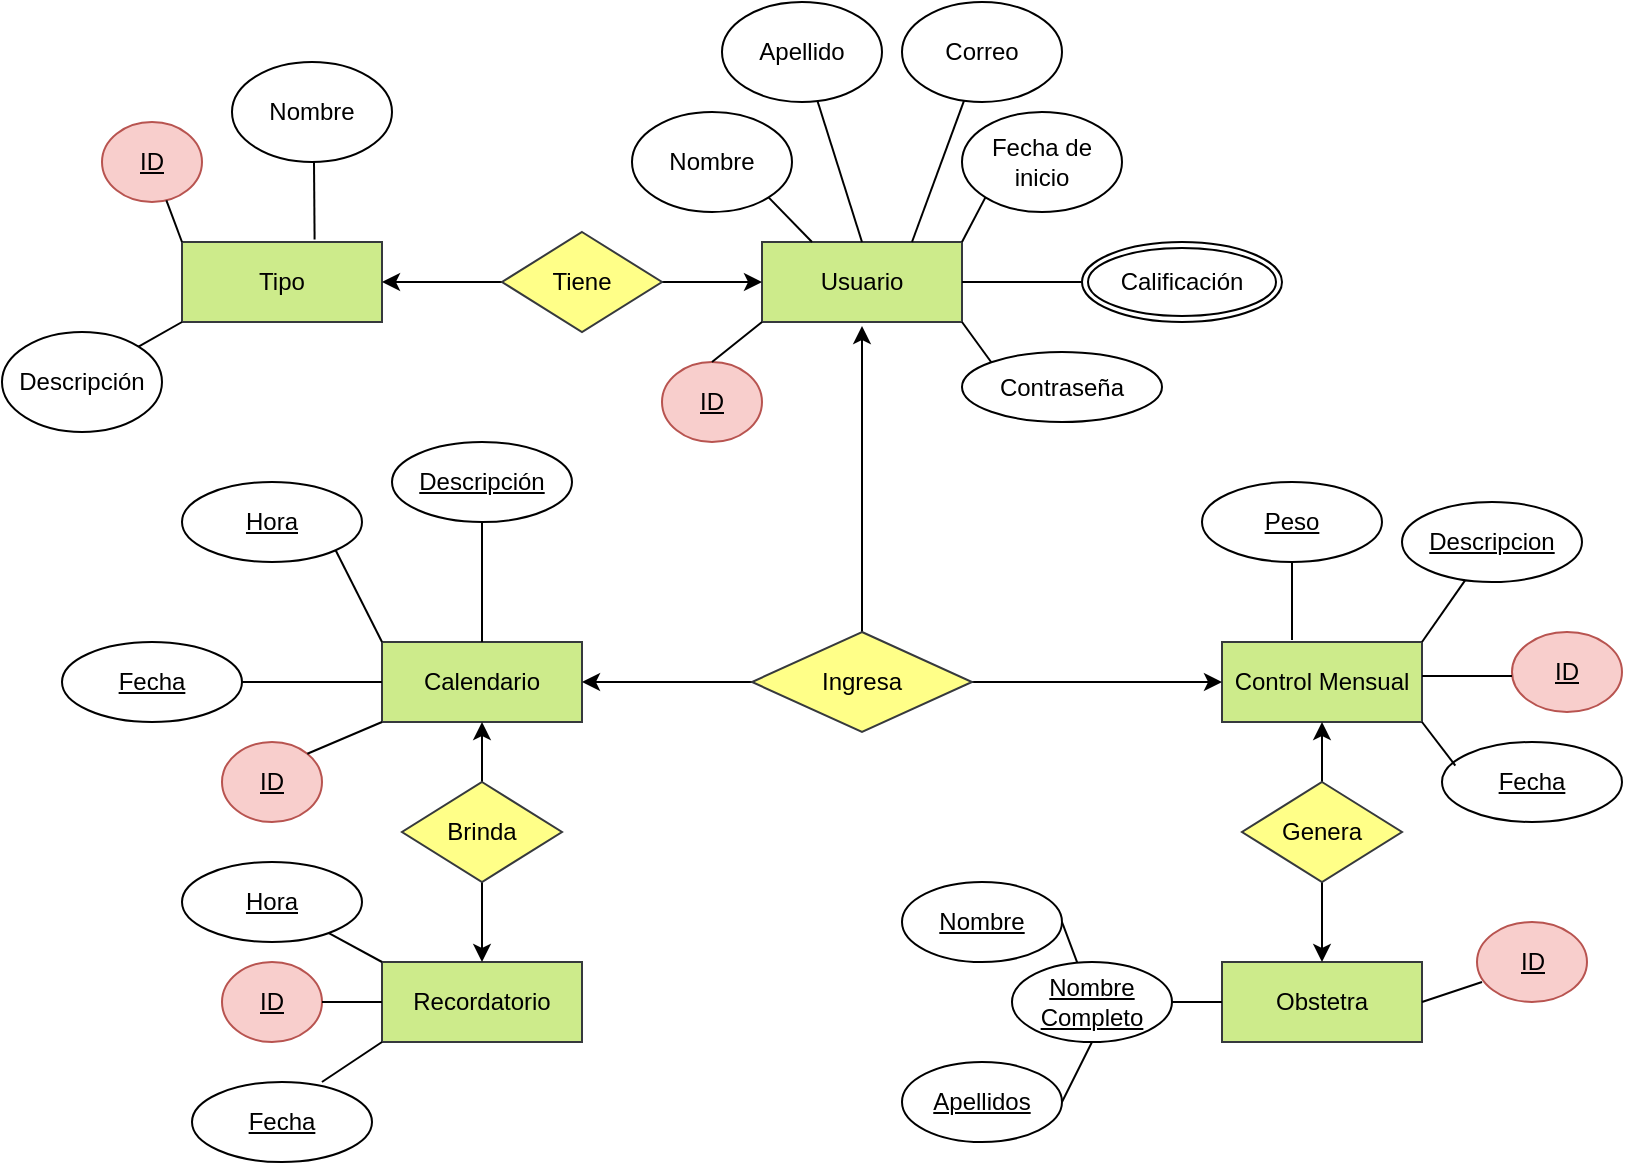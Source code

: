 <mxfile version="13.6.6" type="github">
  <diagram id="aTzf6-efnMEgUfTCw8PY" name="Page-1">
    <mxGraphModel dx="2009" dy="1862" grid="1" gridSize="10" guides="1" tooltips="1" connect="1" arrows="1" fold="1" page="1" pageScale="1" pageWidth="827" pageHeight="1169" math="0" shadow="0">
      <root>
        <mxCell id="0" />
        <mxCell id="1" parent="0" />
        <mxCell id="53Lpqn_PctSAP0vNrlrL-2" value="Tipo" style="whiteSpace=wrap;html=1;align=center;fillColor=#cdeb8b;strokeColor=#36393d;" parent="1" vertex="1">
          <mxGeometry x="60" y="80" width="100" height="40" as="geometry" />
        </mxCell>
        <mxCell id="53Lpqn_PctSAP0vNrlrL-3" value="Control Mensual" style="whiteSpace=wrap;html=1;align=center;fillColor=#cdeb8b;strokeColor=#36393d;" parent="1" vertex="1">
          <mxGeometry x="580" y="280" width="100" height="40" as="geometry" />
        </mxCell>
        <mxCell id="53Lpqn_PctSAP0vNrlrL-4" value="Usuario" style="whiteSpace=wrap;html=1;align=center;fillColor=#cdeb8b;strokeColor=#36393d;" parent="1" vertex="1">
          <mxGeometry x="350" y="80" width="100" height="40" as="geometry" />
        </mxCell>
        <mxCell id="53Lpqn_PctSAP0vNrlrL-6" value="Calendario" style="whiteSpace=wrap;html=1;align=center;fillColor=#cdeb8b;strokeColor=#36393d;" parent="1" vertex="1">
          <mxGeometry x="160" y="280" width="100" height="40" as="geometry" />
        </mxCell>
        <mxCell id="53Lpqn_PctSAP0vNrlrL-7" value="Recordatorio" style="whiteSpace=wrap;html=1;align=center;fillColor=#cdeb8b;strokeColor=#36393d;" parent="1" vertex="1">
          <mxGeometry x="160" y="440" width="100" height="40" as="geometry" />
        </mxCell>
        <mxCell id="53Lpqn_PctSAP0vNrlrL-8" value="Obstetra" style="whiteSpace=wrap;html=1;align=center;fillColor=#cdeb8b;strokeColor=#36393d;" parent="1" vertex="1">
          <mxGeometry x="580" y="440" width="100" height="40" as="geometry" />
        </mxCell>
        <mxCell id="53Lpqn_PctSAP0vNrlrL-16" style="edgeStyle=orthogonalEdgeStyle;rounded=0;orthogonalLoop=1;jettySize=auto;html=1;exitX=0;exitY=0.5;exitDx=0;exitDy=0;entryX=1;entryY=0.5;entryDx=0;entryDy=0;" parent="1" source="53Lpqn_PctSAP0vNrlrL-9" target="53Lpqn_PctSAP0vNrlrL-2" edge="1">
          <mxGeometry relative="1" as="geometry" />
        </mxCell>
        <mxCell id="53Lpqn_PctSAP0vNrlrL-18" style="edgeStyle=orthogonalEdgeStyle;rounded=0;orthogonalLoop=1;jettySize=auto;html=1;entryX=0;entryY=0.5;entryDx=0;entryDy=0;" parent="1" source="53Lpqn_PctSAP0vNrlrL-9" target="53Lpqn_PctSAP0vNrlrL-4" edge="1">
          <mxGeometry relative="1" as="geometry" />
        </mxCell>
        <mxCell id="53Lpqn_PctSAP0vNrlrL-9" value="Tiene" style="shape=rhombus;perimeter=rhombusPerimeter;whiteSpace=wrap;html=1;align=center;fillColor=#ffff88;strokeColor=#36393d;" parent="1" vertex="1">
          <mxGeometry x="220" y="75" width="80" height="50" as="geometry" />
        </mxCell>
        <mxCell id="53Lpqn_PctSAP0vNrlrL-30" style="edgeStyle=orthogonalEdgeStyle;rounded=0;orthogonalLoop=1;jettySize=auto;html=1;entryX=0.5;entryY=1;entryDx=0;entryDy=0;" parent="1" source="53Lpqn_PctSAP0vNrlrL-11" target="53Lpqn_PctSAP0vNrlrL-3" edge="1">
          <mxGeometry relative="1" as="geometry" />
        </mxCell>
        <mxCell id="53Lpqn_PctSAP0vNrlrL-31" style="edgeStyle=orthogonalEdgeStyle;rounded=0;orthogonalLoop=1;jettySize=auto;html=1;entryX=0.5;entryY=0;entryDx=0;entryDy=0;" parent="1" source="53Lpqn_PctSAP0vNrlrL-11" target="53Lpqn_PctSAP0vNrlrL-8" edge="1">
          <mxGeometry relative="1" as="geometry" />
        </mxCell>
        <mxCell id="53Lpqn_PctSAP0vNrlrL-11" value="Genera" style="shape=rhombus;perimeter=rhombusPerimeter;whiteSpace=wrap;html=1;align=center;fillColor=#ffff88;strokeColor=#36393d;" parent="1" vertex="1">
          <mxGeometry x="590" y="350" width="80" height="50" as="geometry" />
        </mxCell>
        <mxCell id="53Lpqn_PctSAP0vNrlrL-28" style="edgeStyle=orthogonalEdgeStyle;rounded=0;orthogonalLoop=1;jettySize=auto;html=1;entryX=0.5;entryY=1;entryDx=0;entryDy=0;" parent="1" source="53Lpqn_PctSAP0vNrlrL-12" target="53Lpqn_PctSAP0vNrlrL-6" edge="1">
          <mxGeometry relative="1" as="geometry" />
        </mxCell>
        <mxCell id="53Lpqn_PctSAP0vNrlrL-29" style="edgeStyle=orthogonalEdgeStyle;rounded=0;orthogonalLoop=1;jettySize=auto;html=1;" parent="1" source="53Lpqn_PctSAP0vNrlrL-12" target="53Lpqn_PctSAP0vNrlrL-7" edge="1">
          <mxGeometry relative="1" as="geometry" />
        </mxCell>
        <mxCell id="53Lpqn_PctSAP0vNrlrL-12" value="Brinda" style="shape=rhombus;perimeter=rhombusPerimeter;whiteSpace=wrap;html=1;align=center;fillColor=#ffff88;strokeColor=#36393d;" parent="1" vertex="1">
          <mxGeometry x="170" y="350" width="80" height="50" as="geometry" />
        </mxCell>
        <mxCell id="53Lpqn_PctSAP0vNrlrL-23" style="edgeStyle=orthogonalEdgeStyle;rounded=0;orthogonalLoop=1;jettySize=auto;html=1;" parent="1" source="53Lpqn_PctSAP0vNrlrL-13" edge="1">
          <mxGeometry relative="1" as="geometry">
            <mxPoint x="400" y="122" as="targetPoint" />
            <Array as="points">
              <mxPoint x="400" y="122" />
            </Array>
          </mxGeometry>
        </mxCell>
        <mxCell id="XFTTshYTECg395MuvxWF-5" style="edgeStyle=orthogonalEdgeStyle;rounded=0;orthogonalLoop=1;jettySize=auto;html=1;entryX=1;entryY=0.5;entryDx=0;entryDy=0;" edge="1" parent="1" source="53Lpqn_PctSAP0vNrlrL-13" target="53Lpqn_PctSAP0vNrlrL-6">
          <mxGeometry relative="1" as="geometry" />
        </mxCell>
        <mxCell id="XFTTshYTECg395MuvxWF-6" style="edgeStyle=orthogonalEdgeStyle;rounded=0;orthogonalLoop=1;jettySize=auto;html=1;entryX=0;entryY=0.5;entryDx=0;entryDy=0;" edge="1" parent="1" source="53Lpqn_PctSAP0vNrlrL-13" target="53Lpqn_PctSAP0vNrlrL-3">
          <mxGeometry relative="1" as="geometry" />
        </mxCell>
        <mxCell id="53Lpqn_PctSAP0vNrlrL-13" value="Ingresa" style="shape=rhombus;perimeter=rhombusPerimeter;whiteSpace=wrap;html=1;align=center;fillColor=#ffff88;strokeColor=#36393d;" parent="1" vertex="1">
          <mxGeometry x="345" y="275" width="110" height="50" as="geometry" />
        </mxCell>
        <mxCell id="53Lpqn_PctSAP0vNrlrL-39" value="ID" style="ellipse;whiteSpace=wrap;html=1;align=center;fontStyle=4;fillColor=#f8cecc;strokeColor=#b85450;" parent="1" vertex="1">
          <mxGeometry x="20" y="20" width="50" height="40" as="geometry" />
        </mxCell>
        <mxCell id="53Lpqn_PctSAP0vNrlrL-42" value="ID" style="ellipse;whiteSpace=wrap;html=1;align=center;fontStyle=4;fillColor=#f8cecc;strokeColor=#b85450;" parent="1" vertex="1">
          <mxGeometry x="80" y="330" width="50" height="40" as="geometry" />
        </mxCell>
        <mxCell id="53Lpqn_PctSAP0vNrlrL-43" value="ID" style="ellipse;whiteSpace=wrap;html=1;align=center;fontStyle=4;fillColor=#f8cecc;strokeColor=#b85450;" parent="1" vertex="1">
          <mxGeometry x="80" y="440" width="50" height="40" as="geometry" />
        </mxCell>
        <mxCell id="53Lpqn_PctSAP0vNrlrL-44" value="ID" style="ellipse;whiteSpace=wrap;html=1;align=center;fontStyle=4;fillColor=#f8cecc;strokeColor=#b85450;" parent="1" vertex="1">
          <mxGeometry x="707.5" y="420" width="55" height="40" as="geometry" />
        </mxCell>
        <mxCell id="53Lpqn_PctSAP0vNrlrL-46" value="ID" style="ellipse;whiteSpace=wrap;html=1;align=center;fontStyle=4;fillColor=#f8cecc;strokeColor=#b85450;" parent="1" vertex="1">
          <mxGeometry x="300" y="140" width="50" height="40" as="geometry" />
        </mxCell>
        <mxCell id="53Lpqn_PctSAP0vNrlrL-48" value="Contraseña" style="ellipse;whiteSpace=wrap;html=1;align=center;" parent="1" vertex="1">
          <mxGeometry x="450" y="135" width="100" height="35" as="geometry" />
        </mxCell>
        <mxCell id="53Lpqn_PctSAP0vNrlrL-50" value="Nombre" style="ellipse;whiteSpace=wrap;html=1;align=center;" parent="1" vertex="1">
          <mxGeometry x="85" y="-10" width="80" height="50" as="geometry" />
        </mxCell>
        <mxCell id="53Lpqn_PctSAP0vNrlrL-51" value="Nombre" style="ellipse;whiteSpace=wrap;html=1;align=center;" parent="1" vertex="1">
          <mxGeometry x="285" y="15" width="80" height="50" as="geometry" />
        </mxCell>
        <mxCell id="53Lpqn_PctSAP0vNrlrL-52" value="Apellido" style="ellipse;whiteSpace=wrap;html=1;align=center;" parent="1" vertex="1">
          <mxGeometry x="330" y="-40" width="80" height="50" as="geometry" />
        </mxCell>
        <mxCell id="53Lpqn_PctSAP0vNrlrL-53" value="Correo" style="ellipse;whiteSpace=wrap;html=1;align=center;" parent="1" vertex="1">
          <mxGeometry x="420" y="-40" width="80" height="50" as="geometry" />
        </mxCell>
        <mxCell id="53Lpqn_PctSAP0vNrlrL-54" value="Fecha de inicio" style="ellipse;whiteSpace=wrap;html=1;align=center;" parent="1" vertex="1">
          <mxGeometry x="450" y="15" width="80" height="50" as="geometry" />
        </mxCell>
        <mxCell id="53Lpqn_PctSAP0vNrlrL-57" value="ID" style="ellipse;whiteSpace=wrap;html=1;align=center;fontStyle=4;fillColor=#f8cecc;strokeColor=#b85450;" parent="1" vertex="1">
          <mxGeometry x="725" y="275" width="55" height="40" as="geometry" />
        </mxCell>
        <mxCell id="53Lpqn_PctSAP0vNrlrL-61" value="Nombre&lt;br&gt;Completo" style="ellipse;whiteSpace=wrap;html=1;align=center;fontStyle=4;" parent="1" vertex="1">
          <mxGeometry x="475" y="440" width="80" height="40" as="geometry" />
        </mxCell>
        <mxCell id="53Lpqn_PctSAP0vNrlrL-62" value="Apellidos" style="ellipse;whiteSpace=wrap;html=1;align=center;fontStyle=4;" parent="1" vertex="1">
          <mxGeometry x="420" y="490" width="80" height="40" as="geometry" />
        </mxCell>
        <mxCell id="53Lpqn_PctSAP0vNrlrL-63" value="Nombre" style="ellipse;whiteSpace=wrap;html=1;align=center;fontStyle=4;" parent="1" vertex="1">
          <mxGeometry x="420" y="400" width="80" height="40" as="geometry" />
        </mxCell>
        <mxCell id="53Lpqn_PctSAP0vNrlrL-64" value="Hora" style="ellipse;whiteSpace=wrap;html=1;align=center;fontStyle=4;" parent="1" vertex="1">
          <mxGeometry x="60" y="200" width="90" height="40" as="geometry" />
        </mxCell>
        <mxCell id="53Lpqn_PctSAP0vNrlrL-66" value="Fecha" style="ellipse;whiteSpace=wrap;html=1;align=center;fontStyle=4;" parent="1" vertex="1">
          <mxGeometry y="280" width="90" height="40" as="geometry" />
        </mxCell>
        <mxCell id="53Lpqn_PctSAP0vNrlrL-67" value="Peso&lt;span style=&quot;color: rgba(0 , 0 , 0 , 0) ; font-family: monospace ; font-size: 0px&quot;&gt;%3CmxGraphModel%3E%3Croot%3E%3CmxCell%20id%3D%220%22%2F%3E%3CmxCell%20id%3D%221%22%20parent%3D%220%22%2F%3E%3CmxCell%20id%3D%222%22%20value%3D%22Fecha%22%20style%3D%22ellipse%3BwhiteSpace%3Dwrap%3Bhtml%3D1%3Balign%3Dcenter%3BfontStyle%3D4%3B%22%20vertex%3D%221%22%20parent%3D%221%22%3E%3CmxGeometry%20x%3D%2240%22%20y%3D%22260%22%20width%3D%2290%22%20height%3D%2240%22%20as%3D%22geometry%22%2F%3E%3C%2FmxCell%3E%3C%2Froot%3E%3C%2FmxGraphModel%3E&lt;/span&gt;" style="ellipse;whiteSpace=wrap;html=1;align=center;fontStyle=4;" parent="1" vertex="1">
          <mxGeometry x="570" y="200" width="90" height="40" as="geometry" />
        </mxCell>
        <mxCell id="53Lpqn_PctSAP0vNrlrL-68" value="Fecha" style="ellipse;whiteSpace=wrap;html=1;align=center;fontStyle=4;" parent="1" vertex="1">
          <mxGeometry x="65" y="500" width="90" height="40" as="geometry" />
        </mxCell>
        <mxCell id="53Lpqn_PctSAP0vNrlrL-69" value="Hora" style="ellipse;whiteSpace=wrap;html=1;align=center;fontStyle=4;" parent="1" vertex="1">
          <mxGeometry x="60" y="390" width="90" height="40" as="geometry" />
        </mxCell>
        <mxCell id="53Lpqn_PctSAP0vNrlrL-70" value="Descripcion" style="ellipse;whiteSpace=wrap;html=1;align=center;fontStyle=4;" parent="1" vertex="1">
          <mxGeometry x="670" y="210" width="90" height="40" as="geometry" />
        </mxCell>
        <mxCell id="53Lpqn_PctSAP0vNrlrL-71" value="Fecha" style="ellipse;whiteSpace=wrap;html=1;align=center;fontStyle=4;" parent="1" vertex="1">
          <mxGeometry x="690" y="330" width="90" height="40" as="geometry" />
        </mxCell>
        <mxCell id="53Lpqn_PctSAP0vNrlrL-72" value="Descripción" style="ellipse;whiteSpace=wrap;html=1;align=center;fontStyle=4;" parent="1" vertex="1">
          <mxGeometry x="165" y="180" width="90" height="40" as="geometry" />
        </mxCell>
        <mxCell id="53Lpqn_PctSAP0vNrlrL-73" value="" style="endArrow=none;html=1;rounded=0;exitX=0;exitY=0;exitDx=0;exitDy=0;" parent="1" source="53Lpqn_PctSAP0vNrlrL-7" target="53Lpqn_PctSAP0vNrlrL-69" edge="1">
          <mxGeometry relative="1" as="geometry">
            <mxPoint x="300" y="410" as="sourcePoint" />
            <mxPoint x="460" y="410" as="targetPoint" />
          </mxGeometry>
        </mxCell>
        <mxCell id="53Lpqn_PctSAP0vNrlrL-74" value="" style="endArrow=none;html=1;rounded=0;entryX=1;entryY=0.5;entryDx=0;entryDy=0;" parent="1" source="53Lpqn_PctSAP0vNrlrL-61" target="53Lpqn_PctSAP0vNrlrL-63" edge="1">
          <mxGeometry relative="1" as="geometry">
            <mxPoint x="170" y="450" as="sourcePoint" />
            <mxPoint x="143.425" y="435.505" as="targetPoint" />
          </mxGeometry>
        </mxCell>
        <mxCell id="53Lpqn_PctSAP0vNrlrL-75" value="" style="endArrow=none;html=1;rounded=0;exitX=0;exitY=0.5;exitDx=0;exitDy=0;entryX=1;entryY=0.5;entryDx=0;entryDy=0;" parent="1" source="53Lpqn_PctSAP0vNrlrL-7" target="53Lpqn_PctSAP0vNrlrL-43" edge="1">
          <mxGeometry relative="1" as="geometry">
            <mxPoint x="180" y="460" as="sourcePoint" />
            <mxPoint x="153.425" y="445.505" as="targetPoint" />
          </mxGeometry>
        </mxCell>
        <mxCell id="53Lpqn_PctSAP0vNrlrL-76" value="" style="endArrow=none;html=1;rounded=0;exitX=0;exitY=0.5;exitDx=0;exitDy=0;entryX=1;entryY=0.5;entryDx=0;entryDy=0;" parent="1" source="53Lpqn_PctSAP0vNrlrL-8" target="53Lpqn_PctSAP0vNrlrL-61" edge="1">
          <mxGeometry relative="1" as="geometry">
            <mxPoint x="190" y="470" as="sourcePoint" />
            <mxPoint x="560" y="456" as="targetPoint" />
          </mxGeometry>
        </mxCell>
        <mxCell id="53Lpqn_PctSAP0vNrlrL-77" value="" style="endArrow=none;html=1;rounded=0;exitX=0.5;exitY=1;exitDx=0;exitDy=0;entryX=1;entryY=0.5;entryDx=0;entryDy=0;" parent="1" source="53Lpqn_PctSAP0vNrlrL-61" target="53Lpqn_PctSAP0vNrlrL-62" edge="1">
          <mxGeometry relative="1" as="geometry">
            <mxPoint x="200" y="480" as="sourcePoint" />
            <mxPoint x="173.425" y="465.505" as="targetPoint" />
          </mxGeometry>
        </mxCell>
        <mxCell id="53Lpqn_PctSAP0vNrlrL-78" value="" style="endArrow=none;html=1;rounded=0;exitX=0;exitY=1;exitDx=0;exitDy=0;entryX=0.722;entryY=0;entryDx=0;entryDy=0;entryPerimeter=0;" parent="1" source="53Lpqn_PctSAP0vNrlrL-7" target="53Lpqn_PctSAP0vNrlrL-68" edge="1">
          <mxGeometry relative="1" as="geometry">
            <mxPoint x="210" y="490" as="sourcePoint" />
            <mxPoint x="183.425" y="475.505" as="targetPoint" />
          </mxGeometry>
        </mxCell>
        <mxCell id="53Lpqn_PctSAP0vNrlrL-79" value="" style="endArrow=none;html=1;rounded=0;" parent="1" edge="1">
          <mxGeometry relative="1" as="geometry">
            <mxPoint x="680" y="297" as="sourcePoint" />
            <mxPoint x="725" y="297" as="targetPoint" />
          </mxGeometry>
        </mxCell>
        <mxCell id="53Lpqn_PctSAP0vNrlrL-80" value="" style="endArrow=none;html=1;rounded=0;" parent="1" edge="1">
          <mxGeometry relative="1" as="geometry">
            <mxPoint x="710" y="450" as="sourcePoint" />
            <mxPoint x="680" y="460" as="targetPoint" />
          </mxGeometry>
        </mxCell>
        <mxCell id="53Lpqn_PctSAP0vNrlrL-81" value="" style="endArrow=none;html=1;rounded=0;exitX=1;exitY=0;exitDx=0;exitDy=0;" parent="1" source="53Lpqn_PctSAP0vNrlrL-3" target="53Lpqn_PctSAP0vNrlrL-70" edge="1">
          <mxGeometry relative="1" as="geometry">
            <mxPoint x="690" y="307.0" as="sourcePoint" />
            <mxPoint x="735" y="307.0" as="targetPoint" />
          </mxGeometry>
        </mxCell>
        <mxCell id="53Lpqn_PctSAP0vNrlrL-82" value="" style="endArrow=none;html=1;rounded=0;entryX=0.5;entryY=1;entryDx=0;entryDy=0;" parent="1" target="53Lpqn_PctSAP0vNrlrL-67" edge="1">
          <mxGeometry relative="1" as="geometry">
            <mxPoint x="615" y="279" as="sourcePoint" />
            <mxPoint x="745" y="317.0" as="targetPoint" />
          </mxGeometry>
        </mxCell>
        <mxCell id="53Lpqn_PctSAP0vNrlrL-83" value="" style="endArrow=none;html=1;rounded=0;exitX=1;exitY=1;exitDx=0;exitDy=0;entryX=0.074;entryY=0.294;entryDx=0;entryDy=0;entryPerimeter=0;" parent="1" source="53Lpqn_PctSAP0vNrlrL-3" target="53Lpqn_PctSAP0vNrlrL-71" edge="1">
          <mxGeometry relative="1" as="geometry">
            <mxPoint x="710" y="327.0" as="sourcePoint" />
            <mxPoint x="755" y="327.0" as="targetPoint" />
          </mxGeometry>
        </mxCell>
        <mxCell id="53Lpqn_PctSAP0vNrlrL-84" value="" style="endArrow=none;html=1;rounded=0;exitX=0;exitY=0;exitDx=0;exitDy=0;entryX=1;entryY=1;entryDx=0;entryDy=0;" parent="1" source="53Lpqn_PctSAP0vNrlrL-6" target="53Lpqn_PctSAP0vNrlrL-64" edge="1">
          <mxGeometry relative="1" as="geometry">
            <mxPoint x="170" y="450" as="sourcePoint" />
            <mxPoint x="143.425" y="435.505" as="targetPoint" />
          </mxGeometry>
        </mxCell>
        <mxCell id="53Lpqn_PctSAP0vNrlrL-85" value="" style="endArrow=none;html=1;rounded=0;exitX=0;exitY=0.5;exitDx=0;exitDy=0;entryX=1;entryY=0.5;entryDx=0;entryDy=0;" parent="1" source="53Lpqn_PctSAP0vNrlrL-6" target="53Lpqn_PctSAP0vNrlrL-66" edge="1">
          <mxGeometry relative="1" as="geometry">
            <mxPoint x="180" y="460" as="sourcePoint" />
            <mxPoint x="153.425" y="445.505" as="targetPoint" />
          </mxGeometry>
        </mxCell>
        <mxCell id="53Lpqn_PctSAP0vNrlrL-86" value="" style="endArrow=none;html=1;rounded=0;entryX=0.5;entryY=1;entryDx=0;entryDy=0;" parent="1" target="53Lpqn_PctSAP0vNrlrL-72" edge="1">
          <mxGeometry relative="1" as="geometry">
            <mxPoint x="210" y="280" as="sourcePoint" />
            <mxPoint x="163.425" y="455.505" as="targetPoint" />
          </mxGeometry>
        </mxCell>
        <mxCell id="53Lpqn_PctSAP0vNrlrL-87" value="" style="endArrow=none;html=1;rounded=0;exitX=0;exitY=1;exitDx=0;exitDy=0;entryX=1;entryY=0;entryDx=0;entryDy=0;" parent="1" source="53Lpqn_PctSAP0vNrlrL-6" target="53Lpqn_PctSAP0vNrlrL-42" edge="1">
          <mxGeometry relative="1" as="geometry">
            <mxPoint x="170" y="310" as="sourcePoint" />
            <mxPoint x="100" y="310" as="targetPoint" />
          </mxGeometry>
        </mxCell>
        <mxCell id="53Lpqn_PctSAP0vNrlrL-88" value="" style="endArrow=none;html=1;rounded=0;entryX=0.75;entryY=0;entryDx=0;entryDy=0;" parent="1" source="53Lpqn_PctSAP0vNrlrL-53" target="53Lpqn_PctSAP0vNrlrL-4" edge="1">
          <mxGeometry relative="1" as="geometry">
            <mxPoint x="625" y="289.0" as="sourcePoint" />
            <mxPoint x="625" y="250" as="targetPoint" />
          </mxGeometry>
        </mxCell>
        <mxCell id="53Lpqn_PctSAP0vNrlrL-89" value="" style="endArrow=none;html=1;rounded=0;entryX=1;entryY=0;entryDx=0;entryDy=0;exitX=0;exitY=1;exitDx=0;exitDy=0;" parent="1" source="53Lpqn_PctSAP0vNrlrL-54" target="53Lpqn_PctSAP0vNrlrL-4" edge="1">
          <mxGeometry relative="1" as="geometry">
            <mxPoint x="635" y="299.0" as="sourcePoint" />
            <mxPoint x="635" y="260" as="targetPoint" />
          </mxGeometry>
        </mxCell>
        <mxCell id="53Lpqn_PctSAP0vNrlrL-90" value="" style="endArrow=none;html=1;rounded=0;entryX=0;entryY=0;entryDx=0;entryDy=0;" parent="1" source="53Lpqn_PctSAP0vNrlrL-39" target="53Lpqn_PctSAP0vNrlrL-2" edge="1">
          <mxGeometry relative="1" as="geometry">
            <mxPoint x="60" y="60" as="sourcePoint" />
            <mxPoint x="435" y="90" as="targetPoint" />
          </mxGeometry>
        </mxCell>
        <mxCell id="53Lpqn_PctSAP0vNrlrL-91" value="" style="endArrow=none;html=1;rounded=0;entryX=0.663;entryY=-0.03;entryDx=0;entryDy=0;entryPerimeter=0;" parent="1" target="53Lpqn_PctSAP0vNrlrL-2" edge="1">
          <mxGeometry relative="1" as="geometry">
            <mxPoint x="126" y="40" as="sourcePoint" />
            <mxPoint x="445" y="100" as="targetPoint" />
          </mxGeometry>
        </mxCell>
        <mxCell id="53Lpqn_PctSAP0vNrlrL-92" value="" style="endArrow=none;html=1;rounded=0;entryX=0.25;entryY=0;entryDx=0;entryDy=0;exitX=1;exitY=1;exitDx=0;exitDy=0;" parent="1" source="53Lpqn_PctSAP0vNrlrL-51" target="53Lpqn_PctSAP0vNrlrL-4" edge="1">
          <mxGeometry relative="1" as="geometry">
            <mxPoint x="481.024" y="39.362" as="sourcePoint" />
            <mxPoint x="455" y="110" as="targetPoint" />
          </mxGeometry>
        </mxCell>
        <mxCell id="53Lpqn_PctSAP0vNrlrL-93" value="" style="endArrow=none;html=1;rounded=0;entryX=0.5;entryY=0;entryDx=0;entryDy=0;" parent="1" source="53Lpqn_PctSAP0vNrlrL-52" target="53Lpqn_PctSAP0vNrlrL-4" edge="1">
          <mxGeometry relative="1" as="geometry">
            <mxPoint x="491.024" y="49.362" as="sourcePoint" />
            <mxPoint x="465" y="120" as="targetPoint" />
          </mxGeometry>
        </mxCell>
        <mxCell id="53Lpqn_PctSAP0vNrlrL-94" value="" style="endArrow=none;html=1;rounded=0;exitX=0;exitY=0;exitDx=0;exitDy=0;" parent="1" source="53Lpqn_PctSAP0vNrlrL-48" edge="1">
          <mxGeometry relative="1" as="geometry">
            <mxPoint x="471.716" y="67.678" as="sourcePoint" />
            <mxPoint x="450" y="120" as="targetPoint" />
          </mxGeometry>
        </mxCell>
        <mxCell id="53Lpqn_PctSAP0vNrlrL-95" value="" style="endArrow=none;html=1;rounded=0;entryX=0;entryY=1;entryDx=0;entryDy=0;exitX=0.5;exitY=0;exitDx=0;exitDy=0;" parent="1" source="53Lpqn_PctSAP0vNrlrL-46" target="53Lpqn_PctSAP0vNrlrL-4" edge="1">
          <mxGeometry relative="1" as="geometry">
            <mxPoint x="474.645" y="150.126" as="sourcePoint" />
            <mxPoint x="460" y="120" as="targetPoint" />
          </mxGeometry>
        </mxCell>
        <mxCell id="XFTTshYTECg395MuvxWF-1" value="Descripción" style="ellipse;whiteSpace=wrap;html=1;align=center;" vertex="1" parent="1">
          <mxGeometry x="-30" y="125" width="80" height="50" as="geometry" />
        </mxCell>
        <mxCell id="XFTTshYTECg395MuvxWF-2" value="" style="endArrow=none;html=1;rounded=0;entryX=0;entryY=1;entryDx=0;entryDy=0;exitX=1;exitY=0;exitDx=0;exitDy=0;" edge="1" parent="1" source="XFTTshYTECg395MuvxWF-1" target="53Lpqn_PctSAP0vNrlrL-2">
          <mxGeometry relative="1" as="geometry">
            <mxPoint x="61.793" y="69.247" as="sourcePoint" />
            <mxPoint x="70" y="90" as="targetPoint" />
          </mxGeometry>
        </mxCell>
        <mxCell id="XFTTshYTECg395MuvxWF-3" value="" style="endArrow=none;html=1;rounded=0;" edge="1" parent="1">
          <mxGeometry relative="1" as="geometry">
            <mxPoint x="510" y="100" as="sourcePoint" />
            <mxPoint x="450" y="100" as="targetPoint" />
          </mxGeometry>
        </mxCell>
        <mxCell id="XFTTshYTECg395MuvxWF-4" value="Calificación" style="ellipse;shape=doubleEllipse;margin=3;whiteSpace=wrap;html=1;align=center;" vertex="1" parent="1">
          <mxGeometry x="510" y="80" width="100" height="40" as="geometry" />
        </mxCell>
      </root>
    </mxGraphModel>
  </diagram>
</mxfile>
